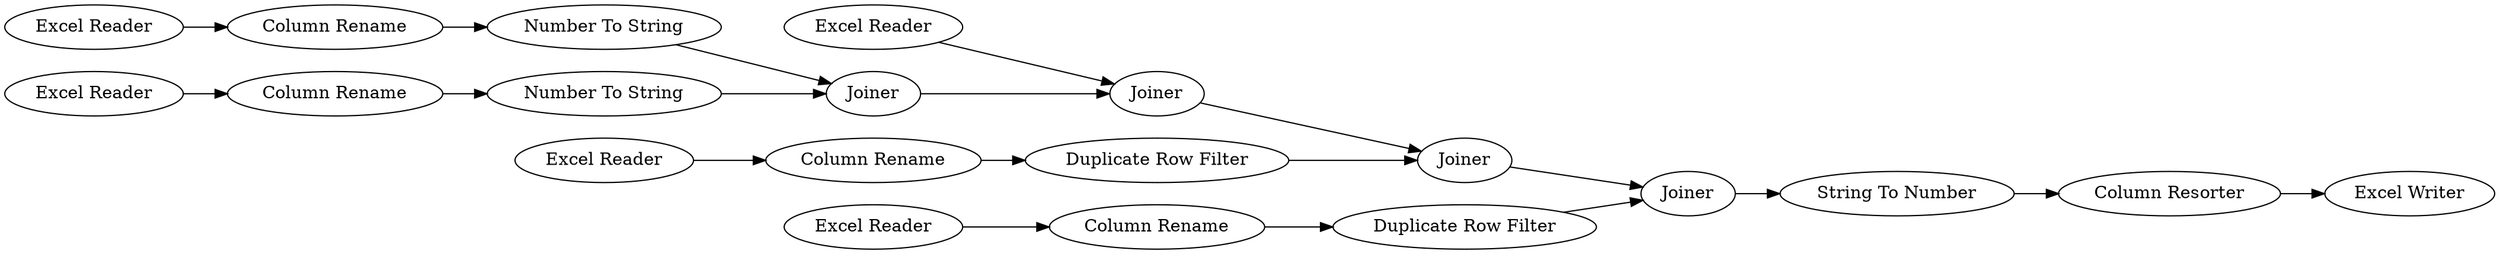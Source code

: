 digraph {
	"6091589684285679246_13" [label="Column Resorter"]
	"6091589684285679246_14" [label="Excel Reader"]
	"6091589684285679246_16" [label=Joiner]
	"6091589684285679246_9" [label="Column Rename"]
	"6091589684285679246_5" [label="Number To String"]
	"6091589684285679246_19" [label="Excel Reader"]
	"6091589684285679246_15" [label="Column Rename"]
	"6091589684285679246_7" [label=Joiner]
	"6091589684285679246_11" [label=Joiner]
	"6091589684285679246_2" [label="Excel Reader"]
	"6091589684285679246_1" [label="Excel Reader"]
	"6091589684285679246_12" [label="String To Number"]
	"6091589684285679246_25" [label=Joiner]
	"6091589684285679246_18" [label="Excel Writer"]
	"6091589684285679246_17" [label="Duplicate Row Filter"]
	"6091589684285679246_3" [label="Column Rename"]
	"6091589684285679246_8" [label="Excel Reader"]
	"6091589684285679246_6" [label="Number To String"]
	"6091589684285679246_4" [label="Column Rename"]
	"6091589684285679246_10" [label="Duplicate Row Filter"]
	"6091589684285679246_14" -> "6091589684285679246_15"
	"6091589684285679246_1" -> "6091589684285679246_4"
	"6091589684285679246_12" -> "6091589684285679246_13"
	"6091589684285679246_15" -> "6091589684285679246_17"
	"6091589684285679246_10" -> "6091589684285679246_11"
	"6091589684285679246_19" -> "6091589684285679246_25"
	"6091589684285679246_2" -> "6091589684285679246_3"
	"6091589684285679246_9" -> "6091589684285679246_10"
	"6091589684285679246_5" -> "6091589684285679246_7"
	"6091589684285679246_17" -> "6091589684285679246_16"
	"6091589684285679246_3" -> "6091589684285679246_6"
	"6091589684285679246_16" -> "6091589684285679246_12"
	"6091589684285679246_25" -> "6091589684285679246_11"
	"6091589684285679246_6" -> "6091589684285679246_7"
	"6091589684285679246_13" -> "6091589684285679246_18"
	"6091589684285679246_4" -> "6091589684285679246_5"
	"6091589684285679246_8" -> "6091589684285679246_9"
	"6091589684285679246_7" -> "6091589684285679246_25"
	"6091589684285679246_11" -> "6091589684285679246_16"
	rankdir=LR
}
